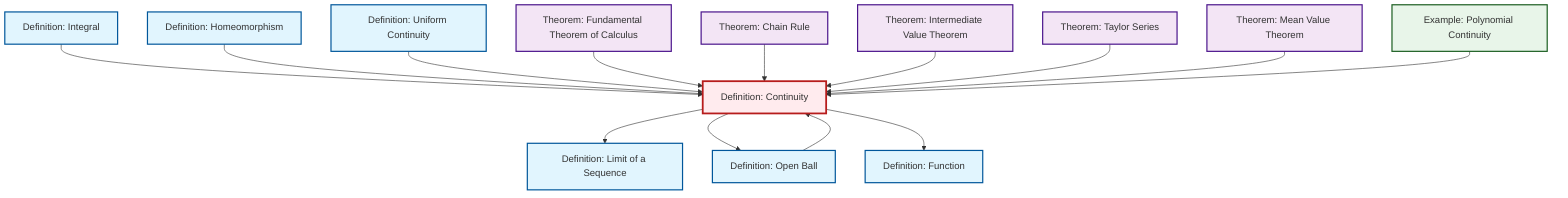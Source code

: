 graph TD
    classDef definition fill:#e1f5fe,stroke:#01579b,stroke-width:2px
    classDef theorem fill:#f3e5f5,stroke:#4a148c,stroke-width:2px
    classDef axiom fill:#fff3e0,stroke:#e65100,stroke-width:2px
    classDef example fill:#e8f5e9,stroke:#1b5e20,stroke-width:2px
    classDef current fill:#ffebee,stroke:#b71c1c,stroke-width:3px
    def-uniform-continuity["Definition: Uniform Continuity"]:::definition
    ex-polynomial-continuity["Example: Polynomial Continuity"]:::example
    def-function["Definition: Function"]:::definition
    thm-fundamental-calculus["Theorem: Fundamental Theorem of Calculus"]:::theorem
    thm-intermediate-value["Theorem: Intermediate Value Theorem"]:::theorem
    def-open-ball["Definition: Open Ball"]:::definition
    def-homeomorphism["Definition: Homeomorphism"]:::definition
    def-continuity["Definition: Continuity"]:::definition
    thm-taylor-series["Theorem: Taylor Series"]:::theorem
    thm-mean-value["Theorem: Mean Value Theorem"]:::theorem
    def-integral["Definition: Integral"]:::definition
    def-limit["Definition: Limit of a Sequence"]:::definition
    thm-chain-rule["Theorem: Chain Rule"]:::theorem
    def-continuity --> def-limit
    def-integral --> def-continuity
    def-homeomorphism --> def-continuity
    def-open-ball --> def-continuity
    def-uniform-continuity --> def-continuity
    thm-fundamental-calculus --> def-continuity
    def-continuity --> def-open-ball
    def-continuity --> def-function
    thm-chain-rule --> def-continuity
    thm-intermediate-value --> def-continuity
    thm-taylor-series --> def-continuity
    thm-mean-value --> def-continuity
    ex-polynomial-continuity --> def-continuity
    class def-continuity current